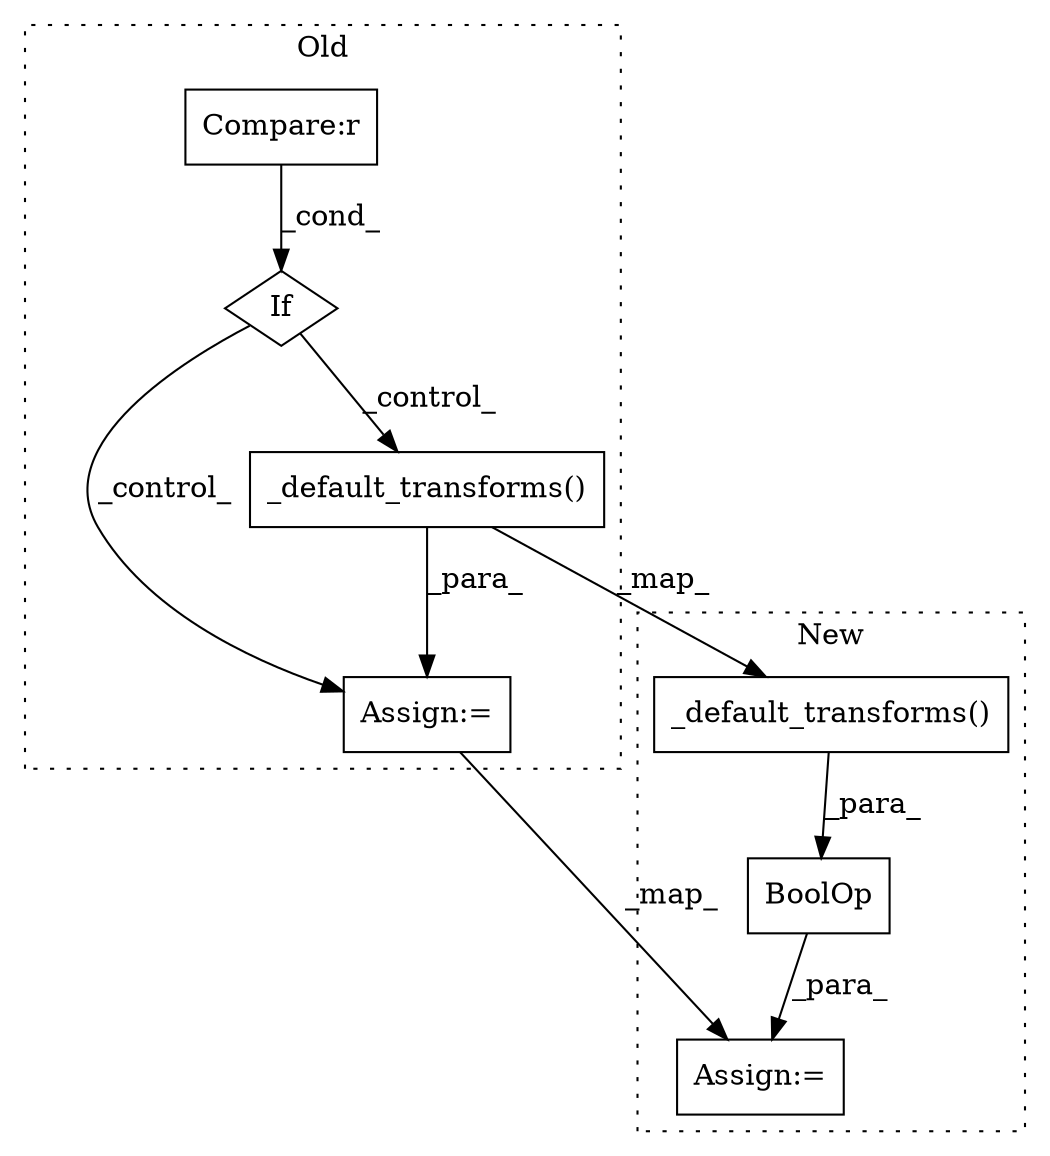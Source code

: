 digraph G {
subgraph cluster0 {
1 [label="_default_transforms()" a="75" s="3656" l="26" shape="box"];
3 [label="If" a="96" s="3608" l="3" shape="diamond"];
4 [label="Compare:r" a="40" s="3611" l="18" shape="box"];
6 [label="Assign:=" a="68" s="3653" l="3" shape="box"];
label = "Old";
style="dotted";
}
subgraph cluster1 {
2 [label="_default_transforms()" a="75" s="3663" l="26" shape="box"];
5 [label="BoolOp" a="72" s="3626" l="63" shape="box"];
7 [label="Assign:=" a="68" s="3623" l="3" shape="box"];
label = "New";
style="dotted";
}
1 -> 6 [label="_para_"];
1 -> 2 [label="_map_"];
2 -> 5 [label="_para_"];
3 -> 1 [label="_control_"];
3 -> 6 [label="_control_"];
4 -> 3 [label="_cond_"];
5 -> 7 [label="_para_"];
6 -> 7 [label="_map_"];
}
